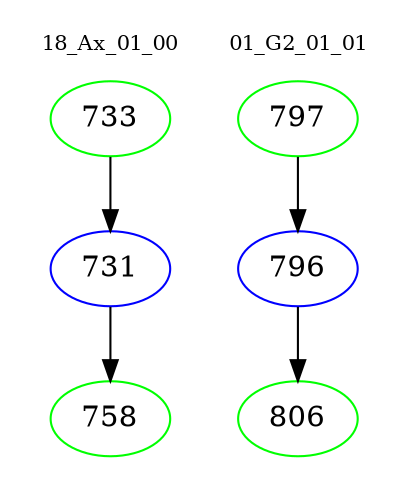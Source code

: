 digraph{
subgraph cluster_0 {
color = white
label = "18_Ax_01_00";
fontsize=10;
T0_733 [label="733", color="green"]
T0_733 -> T0_731 [color="black"]
T0_731 [label="731", color="blue"]
T0_731 -> T0_758 [color="black"]
T0_758 [label="758", color="green"]
}
subgraph cluster_1 {
color = white
label = "01_G2_01_01";
fontsize=10;
T1_797 [label="797", color="green"]
T1_797 -> T1_796 [color="black"]
T1_796 [label="796", color="blue"]
T1_796 -> T1_806 [color="black"]
T1_806 [label="806", color="green"]
}
}
